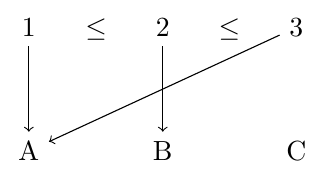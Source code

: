 \documentclass[tikz]{standalone}
\usetikzlibrary{matrix,positioning}
\begin{document}
\begin{tikzpicture}
\matrix (m) at (0,0) [matrix of nodes, column sep = 1em, row sep=3em] {
    1 & $\leq$ & 2 & $\leq$ & 3\\
    A &        & B &        & C\\
};
\foreach \Source/\Target in {
    1/1,
    3/3,
    5/1%
    }
    \draw[->] (m-1-\Source) to (m-2-\Target);
\end{tikzpicture}
\end{document}
